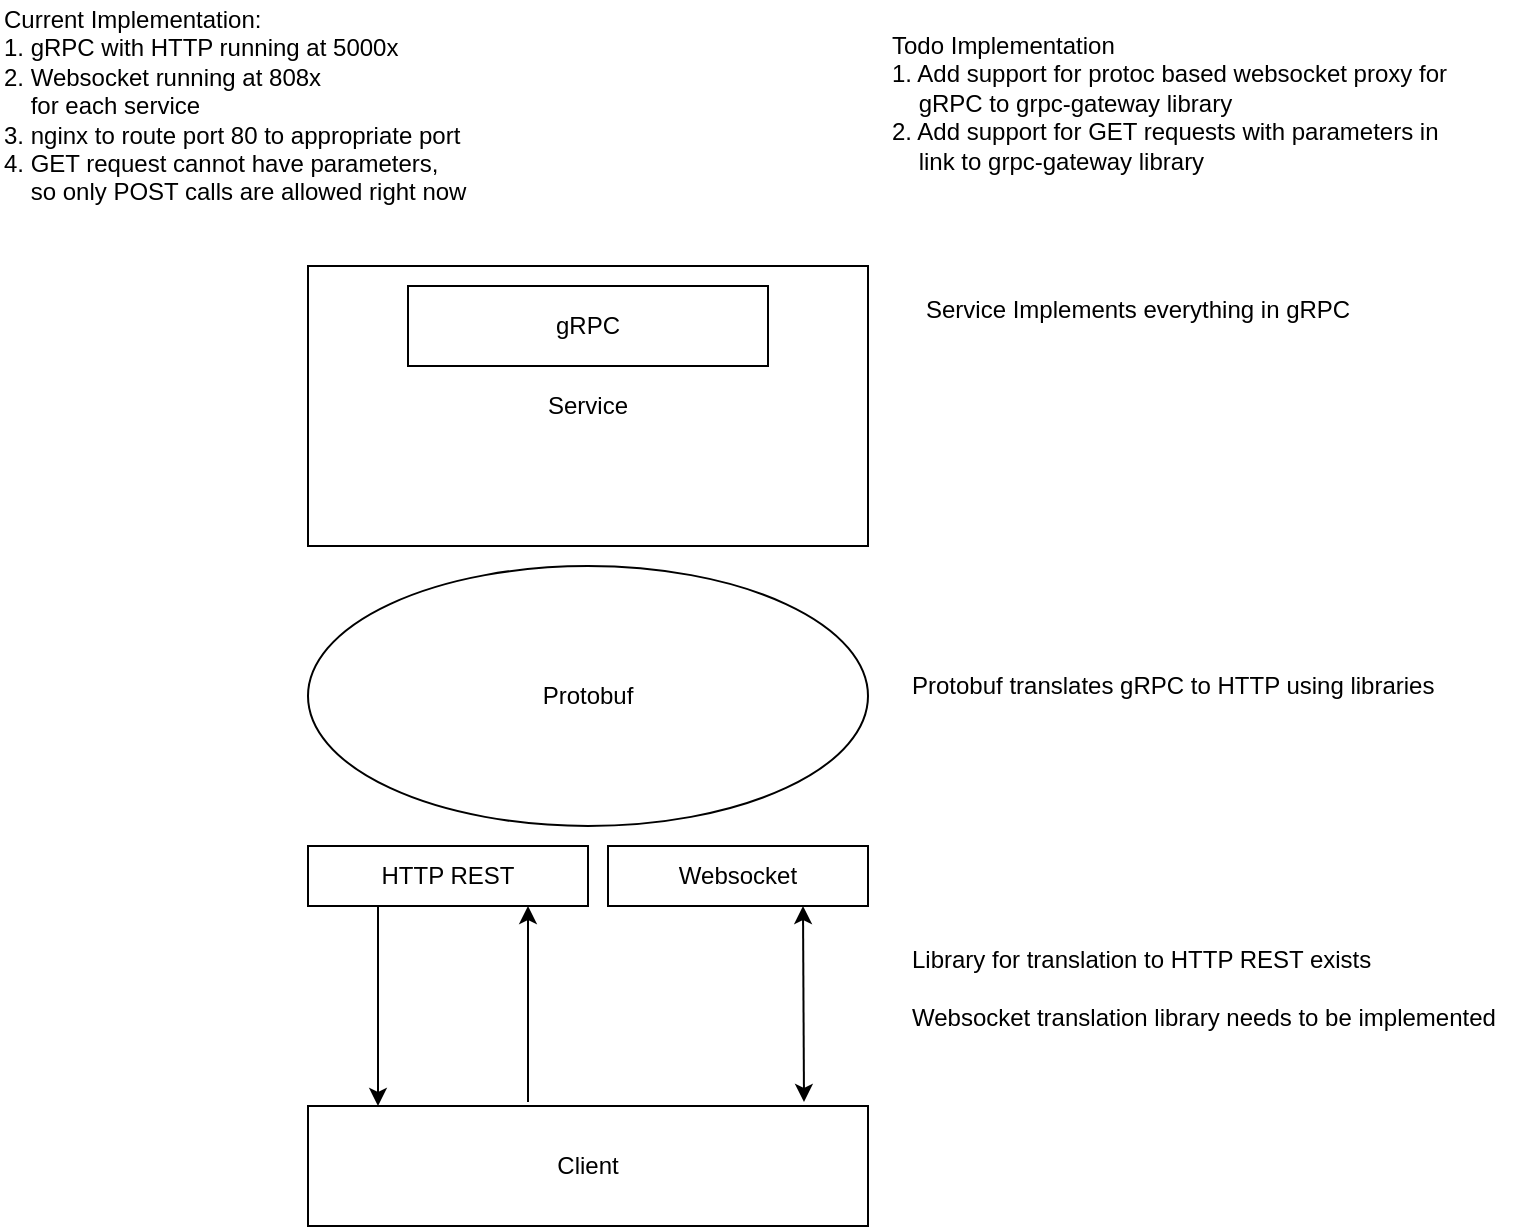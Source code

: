 <mxfile version="10.6.5" type="device"><diagram id="phvs9goreCuEgacXfRIg" name="Page-1"><mxGraphModel dx="1078" dy="719" grid="1" gridSize="10" guides="1" tooltips="1" connect="1" arrows="1" fold="1" page="1" pageScale="1" pageWidth="827" pageHeight="1169" math="0" shadow="0"><root><mxCell id="0"/><mxCell id="1" parent="0"/><mxCell id="8pkjYOpfjDjL35REvBES-1" value="Service" style="rounded=0;whiteSpace=wrap;html=1;" parent="1" vertex="1"><mxGeometry x="210" y="170" width="280" height="140" as="geometry"/></mxCell><mxCell id="8pkjYOpfjDjL35REvBES-2" value="gRPC" style="rounded=0;whiteSpace=wrap;html=1;" parent="1" vertex="1"><mxGeometry x="260" y="180" width="180" height="40" as="geometry"/></mxCell><mxCell id="8pkjYOpfjDjL35REvBES-9" style="edgeStyle=orthogonalEdgeStyle;rounded=0;orthogonalLoop=1;jettySize=auto;html=1;exitX=0.25;exitY=1;exitDx=0;exitDy=0;entryX=0.125;entryY=0;entryDx=0;entryDy=0;entryPerimeter=0;" parent="1" source="8pkjYOpfjDjL35REvBES-3" target="8pkjYOpfjDjL35REvBES-6" edge="1"><mxGeometry relative="1" as="geometry"/></mxCell><mxCell id="8pkjYOpfjDjL35REvBES-3" value="HTTP REST" style="rounded=0;whiteSpace=wrap;html=1;" parent="1" vertex="1"><mxGeometry x="210" y="460" width="140" height="30" as="geometry"/></mxCell><mxCell id="8pkjYOpfjDjL35REvBES-4" value="Websocket&lt;br&gt;" style="rounded=0;whiteSpace=wrap;html=1;" parent="1" vertex="1"><mxGeometry x="360" y="460" width="130" height="30" as="geometry"/></mxCell><mxCell id="8pkjYOpfjDjL35REvBES-6" value="Client&lt;br&gt;" style="rounded=0;whiteSpace=wrap;html=1;" parent="1" vertex="1"><mxGeometry x="210" y="590" width="280" height="60" as="geometry"/></mxCell><mxCell id="8pkjYOpfjDjL35REvBES-8" value="" style="endArrow=classic;startArrow=classic;html=1;entryX=0.75;entryY=1;entryDx=0;entryDy=0;" parent="1" target="8pkjYOpfjDjL35REvBES-4" edge="1"><mxGeometry width="50" height="50" relative="1" as="geometry"><mxPoint x="458" y="588" as="sourcePoint"/><mxPoint x="425" y="490" as="targetPoint"/></mxGeometry></mxCell><mxCell id="8pkjYOpfjDjL35REvBES-10" value="" style="endArrow=classic;html=1;" parent="1" edge="1"><mxGeometry width="50" height="50" relative="1" as="geometry"><mxPoint x="320" y="588" as="sourcePoint"/><mxPoint x="320" y="490" as="targetPoint"/></mxGeometry></mxCell><mxCell id="8pkjYOpfjDjL35REvBES-11" value="Protobuf" style="ellipse;whiteSpace=wrap;html=1;" parent="1" vertex="1"><mxGeometry x="210" y="320" width="280" height="130" as="geometry"/></mxCell><mxCell id="8pkjYOpfjDjL35REvBES-13" value="Service Implements everything in gRPC" style="text;html=1;resizable=0;points=[];autosize=1;align=left;verticalAlign=top;spacingTop=-4;" parent="1" vertex="1"><mxGeometry x="517" y="182" width="230" height="20" as="geometry"/></mxCell><mxCell id="8pkjYOpfjDjL35REvBES-14" value="Protobuf translates gRPC to HTTP using libraries&lt;br&gt;&lt;br&gt;" style="text;html=1;resizable=0;points=[];autosize=1;align=left;verticalAlign=top;spacingTop=-4;" parent="1" vertex="1"><mxGeometry x="510" y="370" width="280" height="30" as="geometry"/></mxCell><mxCell id="8pkjYOpfjDjL35REvBES-15" value="Library for translation to HTTP REST exists&lt;br&gt;&lt;br&gt;Websocket translation library needs to be implemented&lt;br&gt;&lt;br&gt;" style="text;html=1;resizable=0;points=[];autosize=1;align=left;verticalAlign=top;spacingTop=-4;" parent="1" vertex="1"><mxGeometry x="510" y="507" width="310" height="60" as="geometry"/></mxCell><mxCell id="ILc9UZo5vBn_QqL81ARo-1" value="Current Implementation:&lt;br&gt;1. gRPC with HTTP running at 5000x&lt;br&gt;2. Websocket running at 808x&lt;br&gt;&amp;nbsp; &amp;nbsp; for each service&lt;br&gt;3. nginx to route port 80 to appropriate port&amp;nbsp;&lt;br&gt;4. GET request cannot have parameters,&amp;nbsp;&lt;br&gt;&amp;nbsp; &amp;nbsp; so only POST calls are allowed right now&lt;br&gt;&lt;br&gt;&lt;br&gt;" style="text;html=1;resizable=0;points=[];autosize=1;align=left;verticalAlign=top;spacingTop=-4;" parent="1" vertex="1"><mxGeometry x="56" y="37" width="250" height="130" as="geometry"/></mxCell><mxCell id="ILc9UZo5vBn_QqL81ARo-4" value="Todo Implementation&lt;br&gt;1. Add support for protoc based websocket proxy for&amp;nbsp;&lt;br&gt;&amp;nbsp; &amp;nbsp; gRPC to grpc-gateway library&lt;br&gt;2. Add support for GET requests with parameters in&amp;nbsp;&lt;br&gt;&amp;nbsp; &amp;nbsp; link to grpc-gateway library&lt;br&gt;" style="text;html=1;resizable=0;points=[];autosize=1;align=left;verticalAlign=top;spacingTop=-4;" parent="1" vertex="1"><mxGeometry x="500" y="50" width="300" height="70" as="geometry"/></mxCell></root></mxGraphModel></diagram></mxfile>